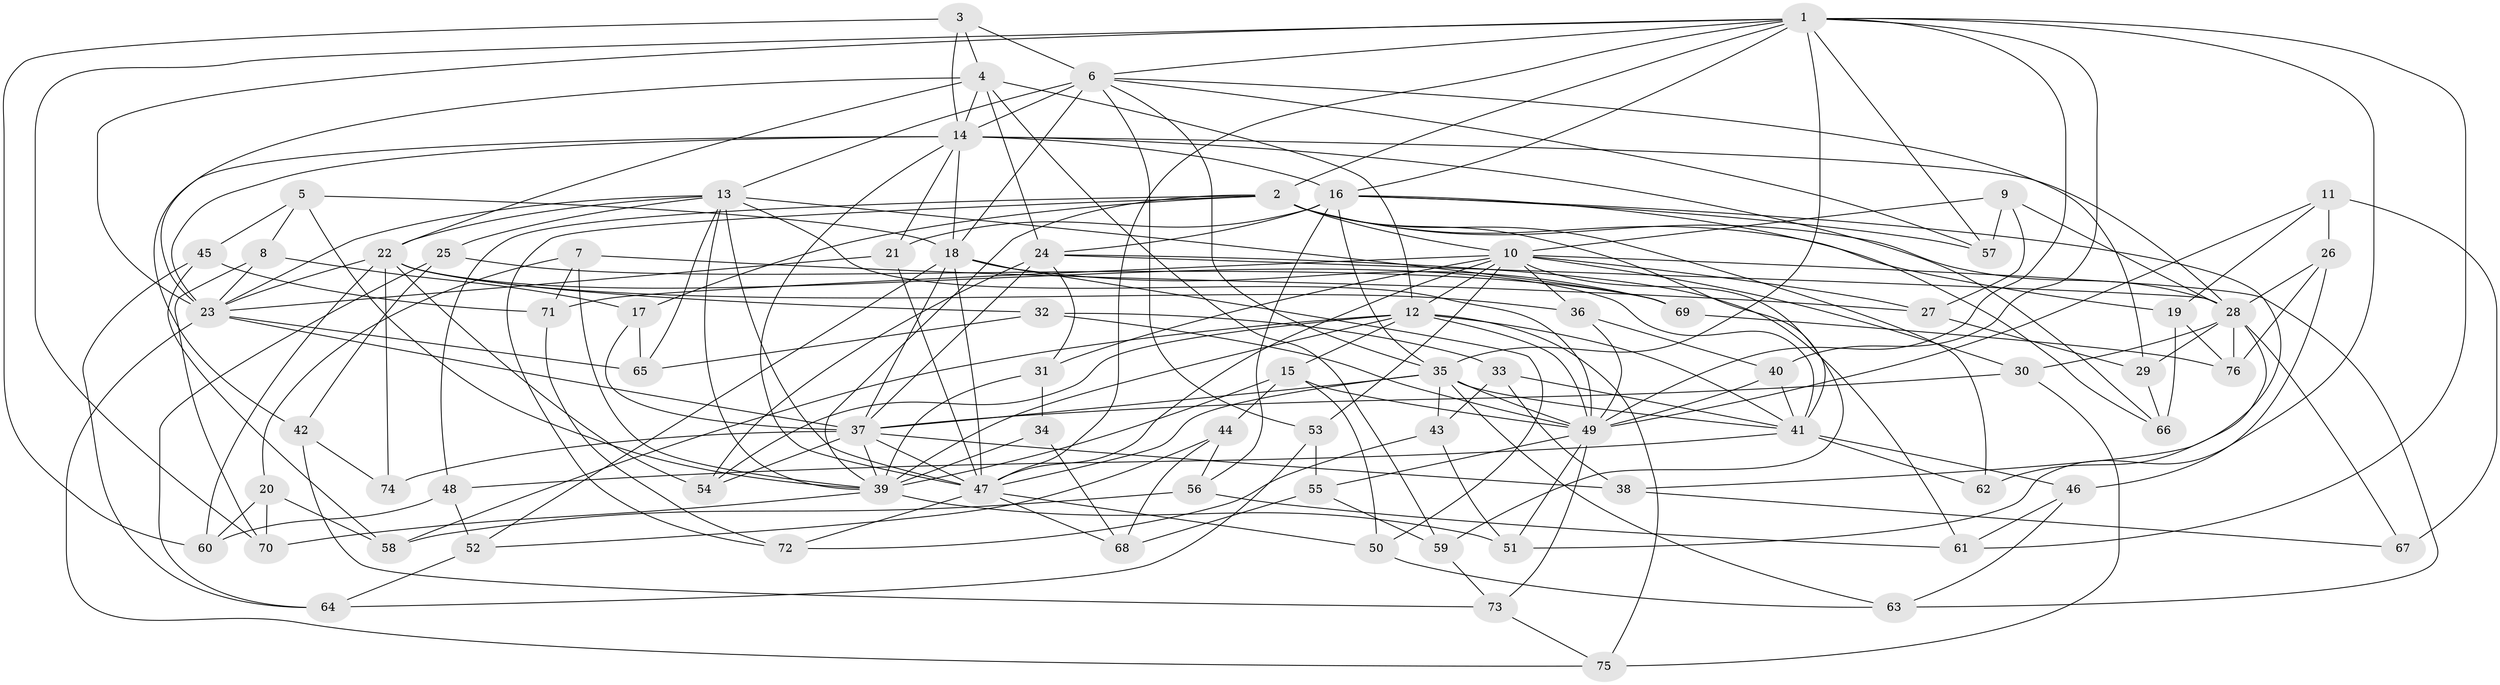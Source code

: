// original degree distribution, {4: 1.0}
// Generated by graph-tools (version 1.1) at 2025/37/03/09/25 02:37:56]
// undirected, 76 vertices, 208 edges
graph export_dot {
graph [start="1"]
  node [color=gray90,style=filled];
  1;
  2;
  3;
  4;
  5;
  6;
  7;
  8;
  9;
  10;
  11;
  12;
  13;
  14;
  15;
  16;
  17;
  18;
  19;
  20;
  21;
  22;
  23;
  24;
  25;
  26;
  27;
  28;
  29;
  30;
  31;
  32;
  33;
  34;
  35;
  36;
  37;
  38;
  39;
  40;
  41;
  42;
  43;
  44;
  45;
  46;
  47;
  48;
  49;
  50;
  51;
  52;
  53;
  54;
  55;
  56;
  57;
  58;
  59;
  60;
  61;
  62;
  63;
  64;
  65;
  66;
  67;
  68;
  69;
  70;
  71;
  72;
  73;
  74;
  75;
  76;
  1 -- 2 [weight=1.0];
  1 -- 6 [weight=1.0];
  1 -- 16 [weight=1.0];
  1 -- 23 [weight=1.0];
  1 -- 35 [weight=1.0];
  1 -- 40 [weight=1.0];
  1 -- 47 [weight=1.0];
  1 -- 49 [weight=1.0];
  1 -- 51 [weight=1.0];
  1 -- 57 [weight=1.0];
  1 -- 61 [weight=1.0];
  1 -- 70 [weight=1.0];
  2 -- 10 [weight=1.0];
  2 -- 17 [weight=1.0];
  2 -- 19 [weight=1.0];
  2 -- 28 [weight=1.0];
  2 -- 39 [weight=1.0];
  2 -- 41 [weight=2.0];
  2 -- 48 [weight=1.0];
  2 -- 62 [weight=2.0];
  2 -- 72 [weight=1.0];
  3 -- 4 [weight=1.0];
  3 -- 6 [weight=1.0];
  3 -- 14 [weight=1.0];
  3 -- 60 [weight=1.0];
  4 -- 12 [weight=1.0];
  4 -- 14 [weight=1.0];
  4 -- 22 [weight=2.0];
  4 -- 23 [weight=2.0];
  4 -- 24 [weight=2.0];
  4 -- 59 [weight=1.0];
  5 -- 8 [weight=1.0];
  5 -- 18 [weight=1.0];
  5 -- 39 [weight=1.0];
  5 -- 45 [weight=1.0];
  6 -- 13 [weight=2.0];
  6 -- 14 [weight=1.0];
  6 -- 18 [weight=1.0];
  6 -- 29 [weight=1.0];
  6 -- 35 [weight=1.0];
  6 -- 53 [weight=1.0];
  6 -- 57 [weight=1.0];
  7 -- 20 [weight=1.0];
  7 -- 27 [weight=1.0];
  7 -- 39 [weight=1.0];
  7 -- 71 [weight=1.0];
  8 -- 17 [weight=1.0];
  8 -- 23 [weight=1.0];
  8 -- 70 [weight=1.0];
  9 -- 10 [weight=1.0];
  9 -- 27 [weight=1.0];
  9 -- 28 [weight=1.0];
  9 -- 57 [weight=1.0];
  10 -- 12 [weight=1.0];
  10 -- 27 [weight=1.0];
  10 -- 30 [weight=1.0];
  10 -- 31 [weight=1.0];
  10 -- 36 [weight=1.0];
  10 -- 47 [weight=1.0];
  10 -- 53 [weight=1.0];
  10 -- 59 [weight=1.0];
  10 -- 63 [weight=1.0];
  10 -- 71 [weight=1.0];
  11 -- 19 [weight=1.0];
  11 -- 26 [weight=1.0];
  11 -- 49 [weight=1.0];
  11 -- 67 [weight=1.0];
  12 -- 15 [weight=2.0];
  12 -- 39 [weight=1.0];
  12 -- 41 [weight=1.0];
  12 -- 49 [weight=1.0];
  12 -- 54 [weight=1.0];
  12 -- 58 [weight=1.0];
  12 -- 75 [weight=1.0];
  13 -- 22 [weight=1.0];
  13 -- 23 [weight=1.0];
  13 -- 25 [weight=1.0];
  13 -- 39 [weight=1.0];
  13 -- 47 [weight=1.0];
  13 -- 49 [weight=1.0];
  13 -- 65 [weight=1.0];
  13 -- 69 [weight=1.0];
  14 -- 16 [weight=1.0];
  14 -- 18 [weight=1.0];
  14 -- 21 [weight=1.0];
  14 -- 23 [weight=1.0];
  14 -- 28 [weight=2.0];
  14 -- 42 [weight=1.0];
  14 -- 47 [weight=1.0];
  14 -- 66 [weight=1.0];
  15 -- 39 [weight=1.0];
  15 -- 44 [weight=1.0];
  15 -- 49 [weight=1.0];
  15 -- 50 [weight=1.0];
  16 -- 21 [weight=1.0];
  16 -- 24 [weight=3.0];
  16 -- 35 [weight=2.0];
  16 -- 38 [weight=1.0];
  16 -- 56 [weight=1.0];
  16 -- 57 [weight=1.0];
  16 -- 66 [weight=1.0];
  17 -- 37 [weight=1.0];
  17 -- 65 [weight=1.0];
  18 -- 37 [weight=1.0];
  18 -- 47 [weight=1.0];
  18 -- 50 [weight=1.0];
  18 -- 52 [weight=1.0];
  18 -- 69 [weight=1.0];
  19 -- 66 [weight=1.0];
  19 -- 76 [weight=1.0];
  20 -- 58 [weight=1.0];
  20 -- 60 [weight=1.0];
  20 -- 70 [weight=1.0];
  21 -- 23 [weight=1.0];
  21 -- 47 [weight=1.0];
  22 -- 23 [weight=2.0];
  22 -- 32 [weight=1.0];
  22 -- 36 [weight=1.0];
  22 -- 41 [weight=1.0];
  22 -- 54 [weight=1.0];
  22 -- 60 [weight=1.0];
  22 -- 74 [weight=2.0];
  23 -- 37 [weight=1.0];
  23 -- 65 [weight=1.0];
  23 -- 75 [weight=1.0];
  24 -- 28 [weight=1.0];
  24 -- 31 [weight=1.0];
  24 -- 37 [weight=1.0];
  24 -- 54 [weight=1.0];
  24 -- 61 [weight=1.0];
  25 -- 42 [weight=1.0];
  25 -- 64 [weight=1.0];
  25 -- 69 [weight=1.0];
  26 -- 28 [weight=1.0];
  26 -- 46 [weight=1.0];
  26 -- 76 [weight=1.0];
  27 -- 29 [weight=1.0];
  28 -- 29 [weight=1.0];
  28 -- 30 [weight=1.0];
  28 -- 62 [weight=1.0];
  28 -- 67 [weight=2.0];
  28 -- 76 [weight=1.0];
  29 -- 66 [weight=1.0];
  30 -- 37 [weight=1.0];
  30 -- 75 [weight=1.0];
  31 -- 34 [weight=1.0];
  31 -- 39 [weight=1.0];
  32 -- 33 [weight=1.0];
  32 -- 49 [weight=1.0];
  32 -- 65 [weight=1.0];
  33 -- 38 [weight=1.0];
  33 -- 41 [weight=1.0];
  33 -- 43 [weight=1.0];
  34 -- 39 [weight=2.0];
  34 -- 68 [weight=1.0];
  35 -- 37 [weight=1.0];
  35 -- 41 [weight=1.0];
  35 -- 43 [weight=1.0];
  35 -- 47 [weight=1.0];
  35 -- 49 [weight=1.0];
  35 -- 63 [weight=1.0];
  36 -- 40 [weight=1.0];
  36 -- 49 [weight=1.0];
  37 -- 38 [weight=1.0];
  37 -- 39 [weight=1.0];
  37 -- 47 [weight=2.0];
  37 -- 54 [weight=1.0];
  37 -- 74 [weight=1.0];
  38 -- 67 [weight=1.0];
  39 -- 51 [weight=1.0];
  39 -- 70 [weight=1.0];
  40 -- 41 [weight=1.0];
  40 -- 49 [weight=1.0];
  41 -- 46 [weight=1.0];
  41 -- 48 [weight=1.0];
  41 -- 62 [weight=1.0];
  42 -- 73 [weight=1.0];
  42 -- 74 [weight=1.0];
  43 -- 51 [weight=1.0];
  43 -- 72 [weight=1.0];
  44 -- 52 [weight=1.0];
  44 -- 56 [weight=1.0];
  44 -- 68 [weight=1.0];
  45 -- 58 [weight=1.0];
  45 -- 64 [weight=1.0];
  45 -- 71 [weight=1.0];
  46 -- 61 [weight=1.0];
  46 -- 63 [weight=1.0];
  47 -- 50 [weight=1.0];
  47 -- 68 [weight=1.0];
  47 -- 72 [weight=1.0];
  48 -- 52 [weight=1.0];
  48 -- 60 [weight=1.0];
  49 -- 51 [weight=1.0];
  49 -- 55 [weight=1.0];
  49 -- 73 [weight=1.0];
  50 -- 63 [weight=1.0];
  52 -- 64 [weight=1.0];
  53 -- 55 [weight=1.0];
  53 -- 64 [weight=1.0];
  55 -- 59 [weight=1.0];
  55 -- 68 [weight=1.0];
  56 -- 58 [weight=1.0];
  56 -- 61 [weight=1.0];
  59 -- 73 [weight=1.0];
  69 -- 76 [weight=1.0];
  71 -- 72 [weight=1.0];
  73 -- 75 [weight=1.0];
}
